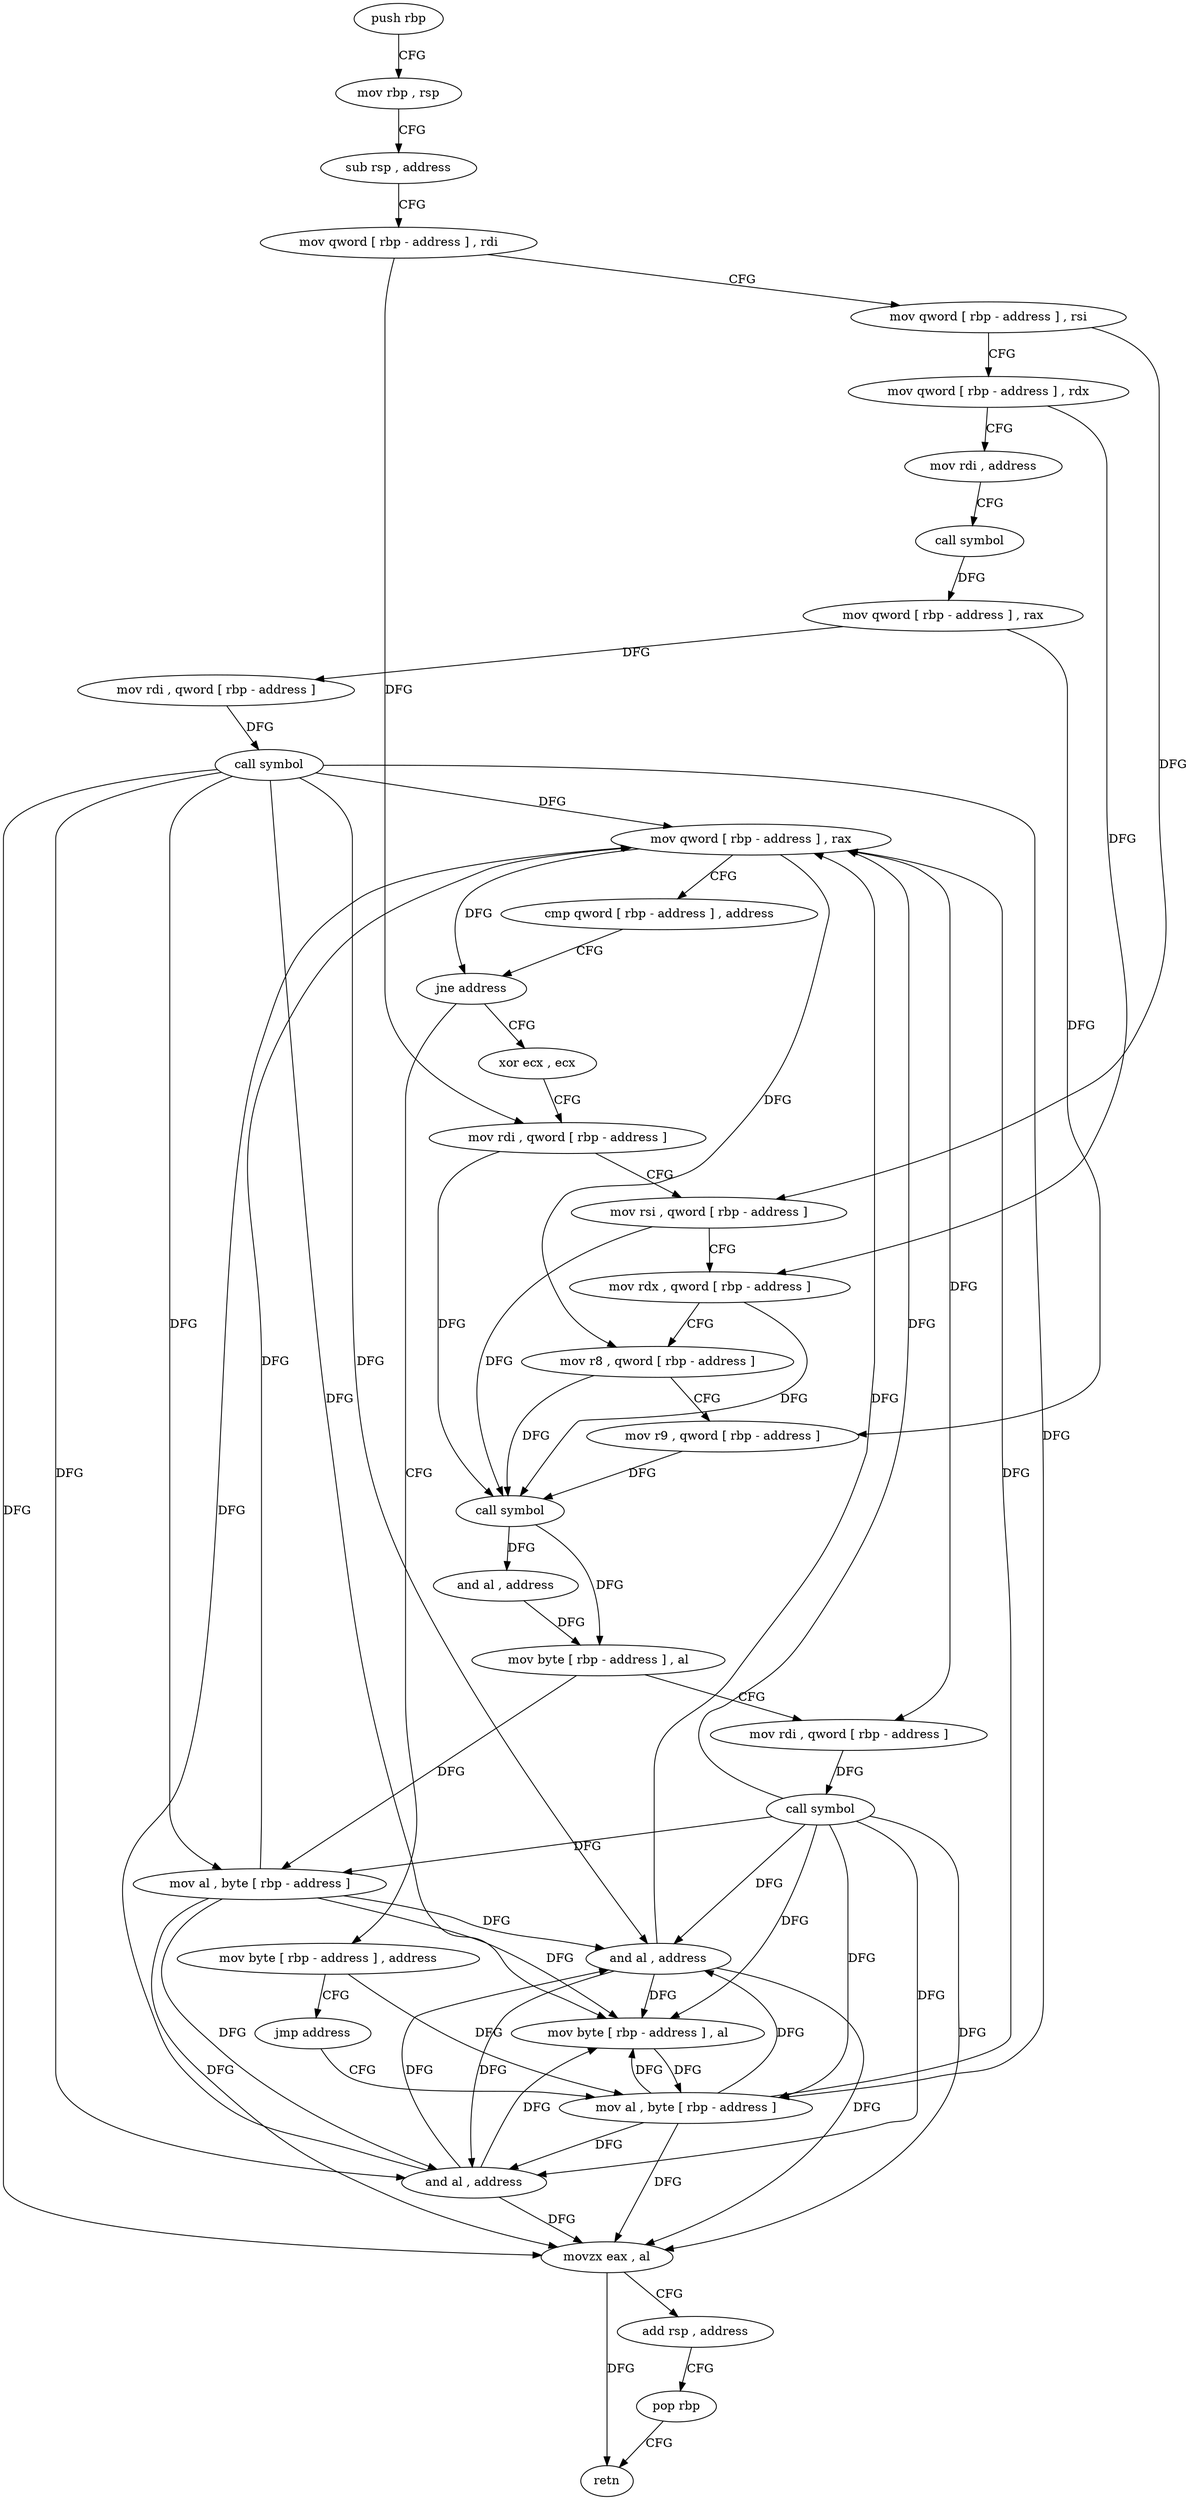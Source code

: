 digraph "func" {
"4399200" [label = "push rbp" ]
"4399201" [label = "mov rbp , rsp" ]
"4399204" [label = "sub rsp , address" ]
"4399208" [label = "mov qword [ rbp - address ] , rdi" ]
"4399212" [label = "mov qword [ rbp - address ] , rsi" ]
"4399216" [label = "mov qword [ rbp - address ] , rdx" ]
"4399220" [label = "mov rdi , address" ]
"4399230" [label = "call symbol" ]
"4399235" [label = "mov qword [ rbp - address ] , rax" ]
"4399239" [label = "mov rdi , qword [ rbp - address ]" ]
"4399243" [label = "call symbol" ]
"4399248" [label = "mov qword [ rbp - address ] , rax" ]
"4399252" [label = "cmp qword [ rbp - address ] , address" ]
"4399257" [label = "jne address" ]
"4399272" [label = "xor ecx , ecx" ]
"4399263" [label = "mov byte [ rbp - address ] , address" ]
"4399274" [label = "mov rdi , qword [ rbp - address ]" ]
"4399278" [label = "mov rsi , qword [ rbp - address ]" ]
"4399282" [label = "mov rdx , qword [ rbp - address ]" ]
"4399286" [label = "mov r8 , qword [ rbp - address ]" ]
"4399290" [label = "mov r9 , qword [ rbp - address ]" ]
"4399294" [label = "call symbol" ]
"4399299" [label = "and al , address" ]
"4399301" [label = "mov byte [ rbp - address ] , al" ]
"4399304" [label = "mov rdi , qword [ rbp - address ]" ]
"4399308" [label = "call symbol" ]
"4399313" [label = "mov al , byte [ rbp - address ]" ]
"4399316" [label = "and al , address" ]
"4399318" [label = "mov byte [ rbp - address ] , al" ]
"4399321" [label = "mov al , byte [ rbp - address ]" ]
"4399267" [label = "jmp address" ]
"4399324" [label = "and al , address" ]
"4399326" [label = "movzx eax , al" ]
"4399329" [label = "add rsp , address" ]
"4399333" [label = "pop rbp" ]
"4399334" [label = "retn" ]
"4399200" -> "4399201" [ label = "CFG" ]
"4399201" -> "4399204" [ label = "CFG" ]
"4399204" -> "4399208" [ label = "CFG" ]
"4399208" -> "4399212" [ label = "CFG" ]
"4399208" -> "4399274" [ label = "DFG" ]
"4399212" -> "4399216" [ label = "CFG" ]
"4399212" -> "4399278" [ label = "DFG" ]
"4399216" -> "4399220" [ label = "CFG" ]
"4399216" -> "4399282" [ label = "DFG" ]
"4399220" -> "4399230" [ label = "CFG" ]
"4399230" -> "4399235" [ label = "DFG" ]
"4399235" -> "4399239" [ label = "DFG" ]
"4399235" -> "4399290" [ label = "DFG" ]
"4399239" -> "4399243" [ label = "DFG" ]
"4399243" -> "4399248" [ label = "DFG" ]
"4399243" -> "4399313" [ label = "DFG" ]
"4399243" -> "4399316" [ label = "DFG" ]
"4399243" -> "4399318" [ label = "DFG" ]
"4399243" -> "4399321" [ label = "DFG" ]
"4399243" -> "4399324" [ label = "DFG" ]
"4399243" -> "4399326" [ label = "DFG" ]
"4399248" -> "4399252" [ label = "CFG" ]
"4399248" -> "4399257" [ label = "DFG" ]
"4399248" -> "4399286" [ label = "DFG" ]
"4399248" -> "4399304" [ label = "DFG" ]
"4399252" -> "4399257" [ label = "CFG" ]
"4399257" -> "4399272" [ label = "CFG" ]
"4399257" -> "4399263" [ label = "CFG" ]
"4399272" -> "4399274" [ label = "CFG" ]
"4399263" -> "4399267" [ label = "CFG" ]
"4399263" -> "4399321" [ label = "DFG" ]
"4399274" -> "4399278" [ label = "CFG" ]
"4399274" -> "4399294" [ label = "DFG" ]
"4399278" -> "4399282" [ label = "CFG" ]
"4399278" -> "4399294" [ label = "DFG" ]
"4399282" -> "4399286" [ label = "CFG" ]
"4399282" -> "4399294" [ label = "DFG" ]
"4399286" -> "4399290" [ label = "CFG" ]
"4399286" -> "4399294" [ label = "DFG" ]
"4399290" -> "4399294" [ label = "DFG" ]
"4399294" -> "4399299" [ label = "DFG" ]
"4399294" -> "4399301" [ label = "DFG" ]
"4399299" -> "4399301" [ label = "DFG" ]
"4399301" -> "4399304" [ label = "CFG" ]
"4399301" -> "4399313" [ label = "DFG" ]
"4399304" -> "4399308" [ label = "DFG" ]
"4399308" -> "4399313" [ label = "DFG" ]
"4399308" -> "4399248" [ label = "DFG" ]
"4399308" -> "4399316" [ label = "DFG" ]
"4399308" -> "4399318" [ label = "DFG" ]
"4399308" -> "4399321" [ label = "DFG" ]
"4399308" -> "4399324" [ label = "DFG" ]
"4399308" -> "4399326" [ label = "DFG" ]
"4399313" -> "4399316" [ label = "DFG" ]
"4399313" -> "4399248" [ label = "DFG" ]
"4399313" -> "4399318" [ label = "DFG" ]
"4399313" -> "4399324" [ label = "DFG" ]
"4399313" -> "4399326" [ label = "DFG" ]
"4399316" -> "4399318" [ label = "DFG" ]
"4399316" -> "4399248" [ label = "DFG" ]
"4399316" -> "4399324" [ label = "DFG" ]
"4399316" -> "4399326" [ label = "DFG" ]
"4399318" -> "4399321" [ label = "DFG" ]
"4399321" -> "4399324" [ label = "DFG" ]
"4399321" -> "4399248" [ label = "DFG" ]
"4399321" -> "4399316" [ label = "DFG" ]
"4399321" -> "4399318" [ label = "DFG" ]
"4399321" -> "4399326" [ label = "DFG" ]
"4399267" -> "4399321" [ label = "CFG" ]
"4399324" -> "4399326" [ label = "DFG" ]
"4399324" -> "4399248" [ label = "DFG" ]
"4399324" -> "4399316" [ label = "DFG" ]
"4399324" -> "4399318" [ label = "DFG" ]
"4399326" -> "4399329" [ label = "CFG" ]
"4399326" -> "4399334" [ label = "DFG" ]
"4399329" -> "4399333" [ label = "CFG" ]
"4399333" -> "4399334" [ label = "CFG" ]
}
